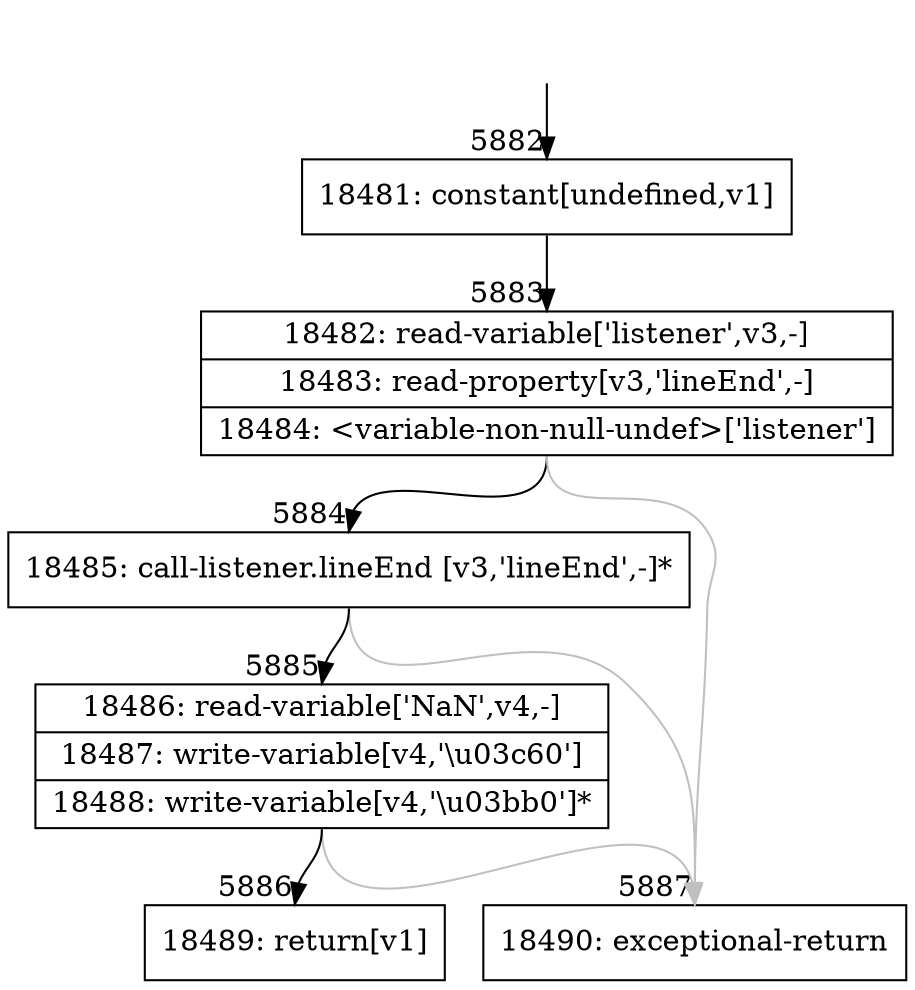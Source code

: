 digraph {
rankdir="TD"
BB_entry554[shape=none,label=""];
BB_entry554 -> BB5882 [tailport=s, headport=n, headlabel="    5882"]
BB5882 [shape=record label="{18481: constant[undefined,v1]}" ] 
BB5882 -> BB5883 [tailport=s, headport=n, headlabel="      5883"]
BB5883 [shape=record label="{18482: read-variable['listener',v3,-]|18483: read-property[v3,'lineEnd',-]|18484: \<variable-non-null-undef\>['listener']}" ] 
BB5883 -> BB5884 [tailport=s, headport=n, headlabel="      5884"]
BB5883 -> BB5887 [tailport=s, headport=n, color=gray, headlabel="      5887"]
BB5884 [shape=record label="{18485: call-listener.lineEnd [v3,'lineEnd',-]*}" ] 
BB5884 -> BB5885 [tailport=s, headport=n, headlabel="      5885"]
BB5884 -> BB5887 [tailport=s, headport=n, color=gray]
BB5885 [shape=record label="{18486: read-variable['NaN',v4,-]|18487: write-variable[v4,'\\u03c60']|18488: write-variable[v4,'\\u03bb0']*}" ] 
BB5885 -> BB5886 [tailport=s, headport=n, headlabel="      5886"]
BB5885 -> BB5887 [tailport=s, headport=n, color=gray]
BB5886 [shape=record label="{18489: return[v1]}" ] 
BB5887 [shape=record label="{18490: exceptional-return}" ] 
//#$~ 3460
}
